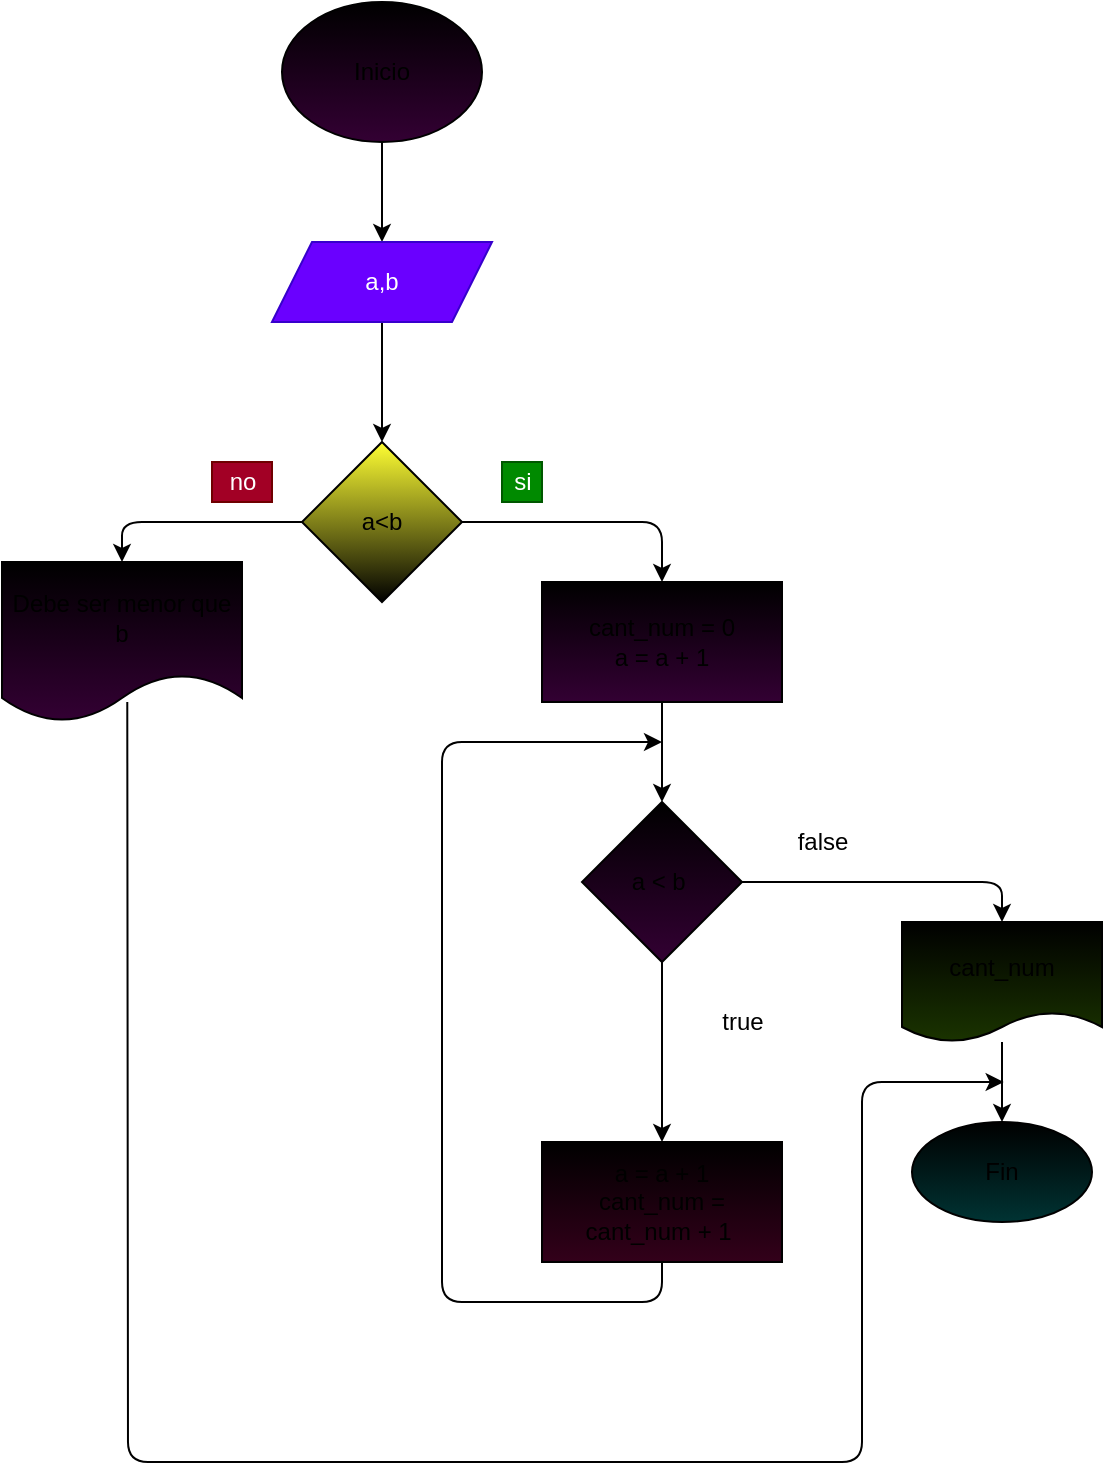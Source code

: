 <mxfile>
    <diagram id="qfQ6WBOy_RcjXac2qTQL" name="Página-1">
        <mxGraphModel dx="422" dy="304" grid="1" gridSize="10" guides="1" tooltips="1" connect="1" arrows="1" fold="1" page="1" pageScale="1" pageWidth="827" pageHeight="1169" math="0" shadow="0">
            <root>
                <mxCell id="0"/>
                <mxCell id="1" parent="0"/>
                <mxCell id="4" value="" style="edgeStyle=none;html=1;" edge="1" parent="1" source="2" target="3">
                    <mxGeometry relative="1" as="geometry"/>
                </mxCell>
                <mxCell id="2" value="Inicio" style="ellipse;whiteSpace=wrap;html=1;gradientColor=#330033;fillColor=#000000;" vertex="1" parent="1">
                    <mxGeometry x="160" width="100" height="70" as="geometry"/>
                </mxCell>
                <mxCell id="6" value="" style="edgeStyle=none;html=1;" edge="1" parent="1" source="3" target="5">
                    <mxGeometry relative="1" as="geometry"/>
                </mxCell>
                <mxCell id="3" value="a,b" style="shape=parallelogram;perimeter=parallelogramPerimeter;whiteSpace=wrap;html=1;fixedSize=1;fillColor=#6a00ff;fontColor=#ffffff;strokeColor=#3700CC;" vertex="1" parent="1">
                    <mxGeometry x="155" y="120" width="110" height="40" as="geometry"/>
                </mxCell>
                <mxCell id="8" value="" style="edgeStyle=none;html=1;" edge="1" parent="1" source="5" target="7">
                    <mxGeometry relative="1" as="geometry">
                        <Array as="points">
                            <mxPoint x="350" y="260"/>
                        </Array>
                    </mxGeometry>
                </mxCell>
                <mxCell id="11" value="" style="edgeStyle=none;html=1;" edge="1" parent="1" source="5" target="10">
                    <mxGeometry relative="1" as="geometry">
                        <Array as="points">
                            <mxPoint x="80" y="260"/>
                        </Array>
                    </mxGeometry>
                </mxCell>
                <mxCell id="5" value="a&amp;lt;b" style="rhombus;whiteSpace=wrap;html=1;fillColor=#FFFF33;gradientColor=#000000;" vertex="1" parent="1">
                    <mxGeometry x="170" y="220" width="80" height="80" as="geometry"/>
                </mxCell>
                <mxCell id="9" style="edgeStyle=none;html=1;" edge="1" parent="1" source="7">
                    <mxGeometry relative="1" as="geometry">
                        <mxPoint x="350" y="300" as="targetPoint"/>
                    </mxGeometry>
                </mxCell>
                <mxCell id="15" value="" style="edgeStyle=none;html=1;" edge="1" parent="1" source="7" target="14">
                    <mxGeometry relative="1" as="geometry"/>
                </mxCell>
                <mxCell id="7" value="cant_num = 0&lt;br&gt;a = a + 1" style="whiteSpace=wrap;html=1;gradientColor=#330033;fillColor=#000000;" vertex="1" parent="1">
                    <mxGeometry x="290" y="290" width="120" height="60" as="geometry"/>
                </mxCell>
                <mxCell id="23" style="edgeStyle=none;html=1;exitX=0.522;exitY=0.875;exitDx=0;exitDy=0;exitPerimeter=0;" edge="1" parent="1" source="10">
                    <mxGeometry relative="1" as="geometry">
                        <mxPoint x="520.833" y="540" as="targetPoint"/>
                        <Array as="points">
                            <mxPoint x="83" y="730"/>
                            <mxPoint x="450" y="730"/>
                            <mxPoint x="450" y="540"/>
                        </Array>
                    </mxGeometry>
                </mxCell>
                <mxCell id="10" value="Debe ser menor que b" style="shape=document;whiteSpace=wrap;html=1;boundedLbl=1;gradientColor=#330033;fillColor=#000000;" vertex="1" parent="1">
                    <mxGeometry x="20" y="280" width="120" height="80" as="geometry"/>
                </mxCell>
                <mxCell id="12" value="no" style="text;html=1;align=center;verticalAlign=middle;resizable=0;points=[];autosize=1;strokeColor=#6F0000;fillColor=#a20025;fontColor=#ffffff;" vertex="1" parent="1">
                    <mxGeometry x="125" y="230" width="30" height="20" as="geometry"/>
                </mxCell>
                <mxCell id="13" value="si" style="text;html=1;align=center;verticalAlign=middle;resizable=0;points=[];autosize=1;strokeColor=#005700;fillColor=#008a00;fontColor=#ffffff;" vertex="1" parent="1">
                    <mxGeometry x="270" y="230" width="20" height="20" as="geometry"/>
                </mxCell>
                <mxCell id="17" value="" style="edgeStyle=none;html=1;" edge="1" parent="1" source="14" target="16">
                    <mxGeometry relative="1" as="geometry"/>
                </mxCell>
                <mxCell id="19" value="" style="edgeStyle=none;html=1;entryX=0.5;entryY=0;entryDx=0;entryDy=0;" edge="1" parent="1" source="14" target="18">
                    <mxGeometry relative="1" as="geometry">
                        <mxPoint x="520" y="450" as="targetPoint"/>
                        <Array as="points">
                            <mxPoint x="520" y="440"/>
                        </Array>
                    </mxGeometry>
                </mxCell>
                <mxCell id="14" value="a &amp;lt; b&amp;nbsp;" style="rhombus;whiteSpace=wrap;html=1;gradientColor=#330033;fillColor=#000000;" vertex="1" parent="1">
                    <mxGeometry x="310" y="400" width="80" height="80" as="geometry"/>
                </mxCell>
                <mxCell id="22" style="edgeStyle=none;html=1;exitX=0.5;exitY=1;exitDx=0;exitDy=0;" edge="1" parent="1" source="16">
                    <mxGeometry relative="1" as="geometry">
                        <mxPoint x="350" y="370" as="targetPoint"/>
                        <Array as="points">
                            <mxPoint x="350" y="650"/>
                            <mxPoint x="240" y="650"/>
                            <mxPoint x="240" y="370"/>
                        </Array>
                    </mxGeometry>
                </mxCell>
                <mxCell id="16" value="a = a + 1&lt;br&gt;cant_num = cant_num + 1&amp;nbsp;" style="whiteSpace=wrap;html=1;fillColor=#000000;gradientColor=#33001A;" vertex="1" parent="1">
                    <mxGeometry x="290" y="570" width="120" height="60" as="geometry"/>
                </mxCell>
                <mxCell id="21" value="" style="edgeStyle=none;html=1;" edge="1" parent="1" source="18" target="20">
                    <mxGeometry relative="1" as="geometry"/>
                </mxCell>
                <mxCell id="18" value="cant_num" style="shape=document;whiteSpace=wrap;html=1;boundedLbl=1;size=0.25;fillColor=#000000;gradientColor=#1A3300;" vertex="1" parent="1">
                    <mxGeometry x="470" y="460" width="100" height="60" as="geometry"/>
                </mxCell>
                <mxCell id="20" value="Fin" style="ellipse;whiteSpace=wrap;html=1;fillColor=#000000;gradientColor=#003333;" vertex="1" parent="1">
                    <mxGeometry x="475" y="560" width="90" height="50" as="geometry"/>
                </mxCell>
                <mxCell id="24" value="true" style="text;html=1;align=center;verticalAlign=middle;resizable=0;points=[];autosize=1;strokeColor=none;fillColor=none;" vertex="1" parent="1">
                    <mxGeometry x="370" y="500" width="40" height="20" as="geometry"/>
                </mxCell>
                <mxCell id="25" value="false" style="text;html=1;align=center;verticalAlign=middle;resizable=0;points=[];autosize=1;strokeColor=none;fillColor=none;" vertex="1" parent="1">
                    <mxGeometry x="410" y="410" width="40" height="20" as="geometry"/>
                </mxCell>
            </root>
        </mxGraphModel>
    </diagram>
</mxfile>